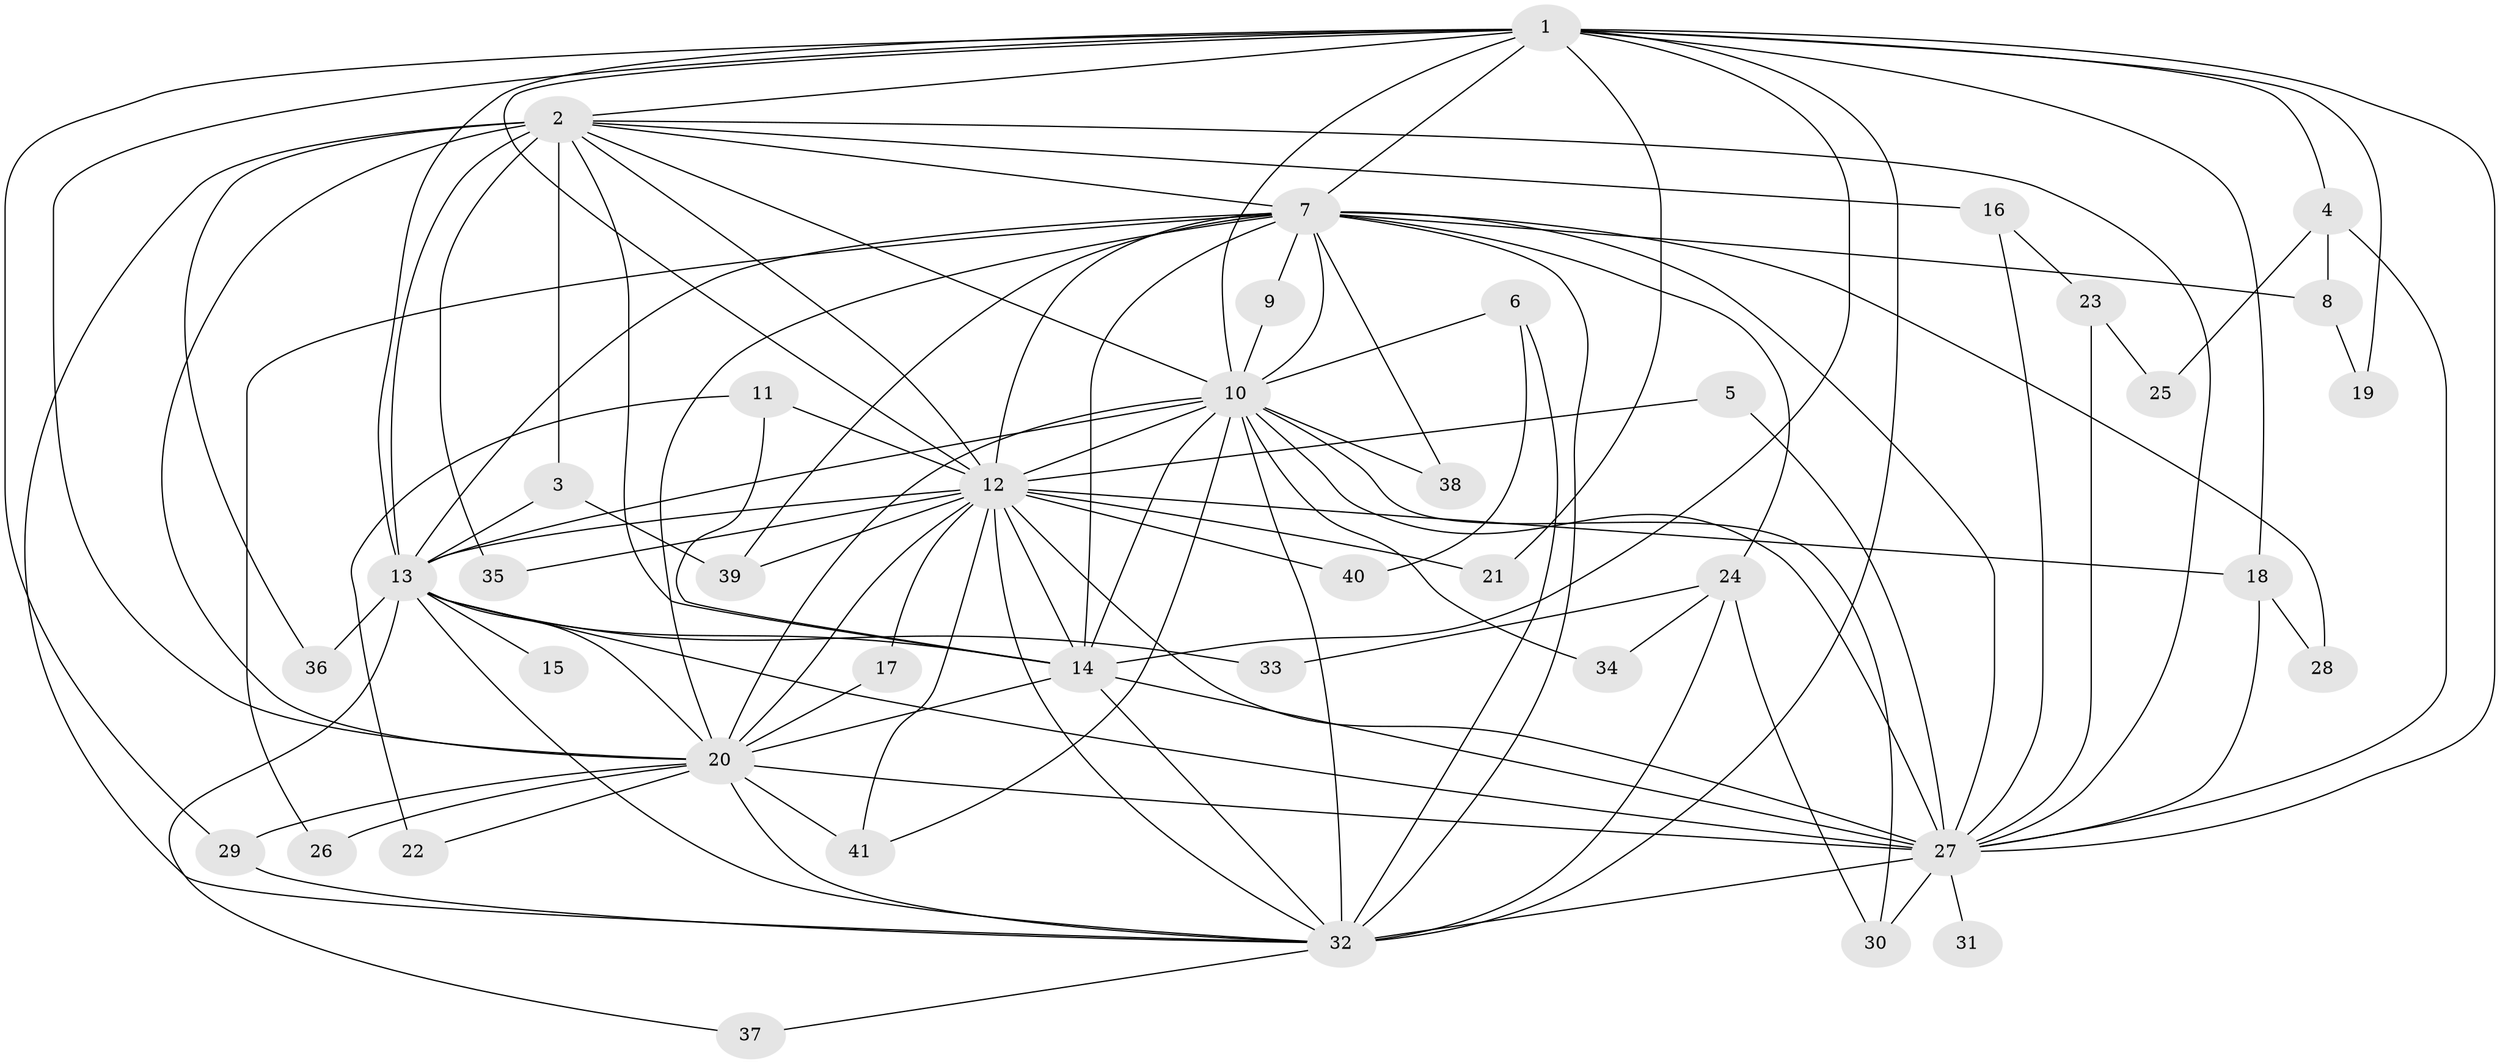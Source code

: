 // original degree distribution, {19: 0.017241379310344827, 17: 0.017241379310344827, 15: 0.034482758620689655, 20: 0.034482758620689655, 11: 0.017241379310344827, 14: 0.017241379310344827, 16: 0.017241379310344827, 18: 0.017241379310344827, 3: 0.20689655172413793, 4: 0.05172413793103448, 2: 0.5517241379310345, 5: 0.017241379310344827}
// Generated by graph-tools (version 1.1) at 2025/36/03/04/25 23:36:15]
// undirected, 41 vertices, 110 edges
graph export_dot {
  node [color=gray90,style=filled];
  1;
  2;
  3;
  4;
  5;
  6;
  7;
  8;
  9;
  10;
  11;
  12;
  13;
  14;
  15;
  16;
  17;
  18;
  19;
  20;
  21;
  22;
  23;
  24;
  25;
  26;
  27;
  28;
  29;
  30;
  31;
  32;
  33;
  34;
  35;
  36;
  37;
  38;
  39;
  40;
  41;
  1 -- 2 [weight=1.0];
  1 -- 4 [weight=1.0];
  1 -- 7 [weight=1.0];
  1 -- 10 [weight=1.0];
  1 -- 12 [weight=1.0];
  1 -- 13 [weight=1.0];
  1 -- 14 [weight=1.0];
  1 -- 18 [weight=1.0];
  1 -- 19 [weight=1.0];
  1 -- 20 [weight=1.0];
  1 -- 21 [weight=1.0];
  1 -- 27 [weight=1.0];
  1 -- 29 [weight=1.0];
  1 -- 32 [weight=1.0];
  2 -- 3 [weight=1.0];
  2 -- 7 [weight=1.0];
  2 -- 10 [weight=1.0];
  2 -- 12 [weight=1.0];
  2 -- 13 [weight=1.0];
  2 -- 14 [weight=1.0];
  2 -- 16 [weight=1.0];
  2 -- 20 [weight=2.0];
  2 -- 27 [weight=1.0];
  2 -- 32 [weight=1.0];
  2 -- 35 [weight=1.0];
  2 -- 36 [weight=1.0];
  3 -- 13 [weight=1.0];
  3 -- 39 [weight=1.0];
  4 -- 8 [weight=1.0];
  4 -- 25 [weight=1.0];
  4 -- 27 [weight=1.0];
  5 -- 12 [weight=1.0];
  5 -- 27 [weight=1.0];
  6 -- 10 [weight=1.0];
  6 -- 32 [weight=1.0];
  6 -- 40 [weight=1.0];
  7 -- 8 [weight=1.0];
  7 -- 9 [weight=1.0];
  7 -- 10 [weight=1.0];
  7 -- 12 [weight=1.0];
  7 -- 13 [weight=1.0];
  7 -- 14 [weight=1.0];
  7 -- 20 [weight=1.0];
  7 -- 24 [weight=1.0];
  7 -- 26 [weight=2.0];
  7 -- 27 [weight=1.0];
  7 -- 28 [weight=1.0];
  7 -- 32 [weight=2.0];
  7 -- 38 [weight=1.0];
  7 -- 39 [weight=1.0];
  8 -- 19 [weight=1.0];
  9 -- 10 [weight=1.0];
  10 -- 12 [weight=1.0];
  10 -- 13 [weight=1.0];
  10 -- 14 [weight=1.0];
  10 -- 20 [weight=1.0];
  10 -- 27 [weight=1.0];
  10 -- 30 [weight=2.0];
  10 -- 32 [weight=2.0];
  10 -- 34 [weight=1.0];
  10 -- 38 [weight=1.0];
  10 -- 41 [weight=1.0];
  11 -- 12 [weight=1.0];
  11 -- 14 [weight=1.0];
  11 -- 22 [weight=1.0];
  12 -- 13 [weight=1.0];
  12 -- 14 [weight=1.0];
  12 -- 17 [weight=1.0];
  12 -- 18 [weight=1.0];
  12 -- 20 [weight=1.0];
  12 -- 21 [weight=1.0];
  12 -- 27 [weight=1.0];
  12 -- 32 [weight=2.0];
  12 -- 35 [weight=1.0];
  12 -- 39 [weight=1.0];
  12 -- 40 [weight=2.0];
  12 -- 41 [weight=1.0];
  13 -- 14 [weight=1.0];
  13 -- 15 [weight=1.0];
  13 -- 20 [weight=1.0];
  13 -- 27 [weight=1.0];
  13 -- 32 [weight=2.0];
  13 -- 33 [weight=1.0];
  13 -- 36 [weight=1.0];
  13 -- 37 [weight=1.0];
  14 -- 20 [weight=1.0];
  14 -- 27 [weight=2.0];
  14 -- 32 [weight=1.0];
  16 -- 23 [weight=1.0];
  16 -- 27 [weight=1.0];
  17 -- 20 [weight=1.0];
  18 -- 27 [weight=1.0];
  18 -- 28 [weight=1.0];
  20 -- 22 [weight=1.0];
  20 -- 26 [weight=1.0];
  20 -- 27 [weight=1.0];
  20 -- 29 [weight=1.0];
  20 -- 32 [weight=1.0];
  20 -- 41 [weight=1.0];
  23 -- 25 [weight=1.0];
  23 -- 27 [weight=1.0];
  24 -- 30 [weight=1.0];
  24 -- 32 [weight=1.0];
  24 -- 33 [weight=1.0];
  24 -- 34 [weight=1.0];
  27 -- 30 [weight=1.0];
  27 -- 31 [weight=1.0];
  27 -- 32 [weight=3.0];
  29 -- 32 [weight=1.0];
  32 -- 37 [weight=1.0];
}
